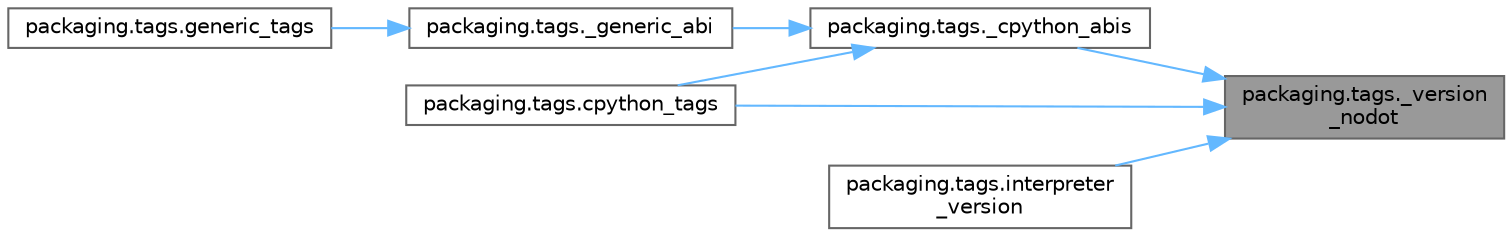 digraph "packaging.tags._version_nodot"
{
 // LATEX_PDF_SIZE
  bgcolor="transparent";
  edge [fontname=Helvetica,fontsize=10,labelfontname=Helvetica,labelfontsize=10];
  node [fontname=Helvetica,fontsize=10,shape=box,height=0.2,width=0.4];
  rankdir="RL";
  Node1 [id="Node000001",label="packaging.tags._version\l_nodot",height=0.2,width=0.4,color="gray40", fillcolor="grey60", style="filled", fontcolor="black",tooltip=" "];
  Node1 -> Node2 [id="edge1_Node000001_Node000002",dir="back",color="steelblue1",style="solid",tooltip=" "];
  Node2 [id="Node000002",label="packaging.tags._cpython_abis",height=0.2,width=0.4,color="grey40", fillcolor="white", style="filled",URL="$namespacepackaging_1_1tags.html#aa2fcd111342c2476a3821ff942dd14ce",tooltip=" "];
  Node2 -> Node3 [id="edge2_Node000002_Node000003",dir="back",color="steelblue1",style="solid",tooltip=" "];
  Node3 [id="Node000003",label="packaging.tags._generic_abi",height=0.2,width=0.4,color="grey40", fillcolor="white", style="filled",URL="$namespacepackaging_1_1tags.html#af31df9a0a4106b1e5c64631f9be289fd",tooltip=" "];
  Node3 -> Node4 [id="edge3_Node000003_Node000004",dir="back",color="steelblue1",style="solid",tooltip=" "];
  Node4 [id="Node000004",label="packaging.tags.generic_tags",height=0.2,width=0.4,color="grey40", fillcolor="white", style="filled",URL="$namespacepackaging_1_1tags.html#a4e32525b72a4e26b173a51e5ea93a253",tooltip=" "];
  Node2 -> Node5 [id="edge4_Node000002_Node000005",dir="back",color="steelblue1",style="solid",tooltip=" "];
  Node5 [id="Node000005",label="packaging.tags.cpython_tags",height=0.2,width=0.4,color="grey40", fillcolor="white", style="filled",URL="$namespacepackaging_1_1tags.html#aad40205d6a84cbf6da6791f3f8d68afe",tooltip=" "];
  Node1 -> Node5 [id="edge5_Node000001_Node000005",dir="back",color="steelblue1",style="solid",tooltip=" "];
  Node1 -> Node6 [id="edge6_Node000001_Node000006",dir="back",color="steelblue1",style="solid",tooltip=" "];
  Node6 [id="Node000006",label="packaging.tags.interpreter\l_version",height=0.2,width=0.4,color="grey40", fillcolor="white", style="filled",URL="$namespacepackaging_1_1tags.html#ae27efa7b32095eb9d2ff85f45c6294ec",tooltip=" "];
}
